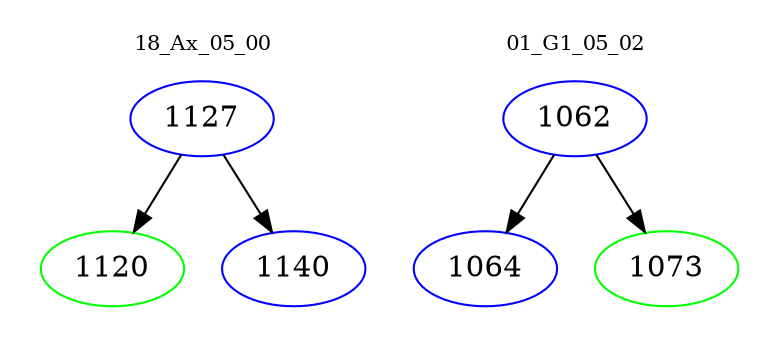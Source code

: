 digraph{
subgraph cluster_0 {
color = white
label = "18_Ax_05_00";
fontsize=10;
T0_1127 [label="1127", color="blue"]
T0_1127 -> T0_1120 [color="black"]
T0_1120 [label="1120", color="green"]
T0_1127 -> T0_1140 [color="black"]
T0_1140 [label="1140", color="blue"]
}
subgraph cluster_1 {
color = white
label = "01_G1_05_02";
fontsize=10;
T1_1062 [label="1062", color="blue"]
T1_1062 -> T1_1064 [color="black"]
T1_1064 [label="1064", color="blue"]
T1_1062 -> T1_1073 [color="black"]
T1_1073 [label="1073", color="green"]
}
}
